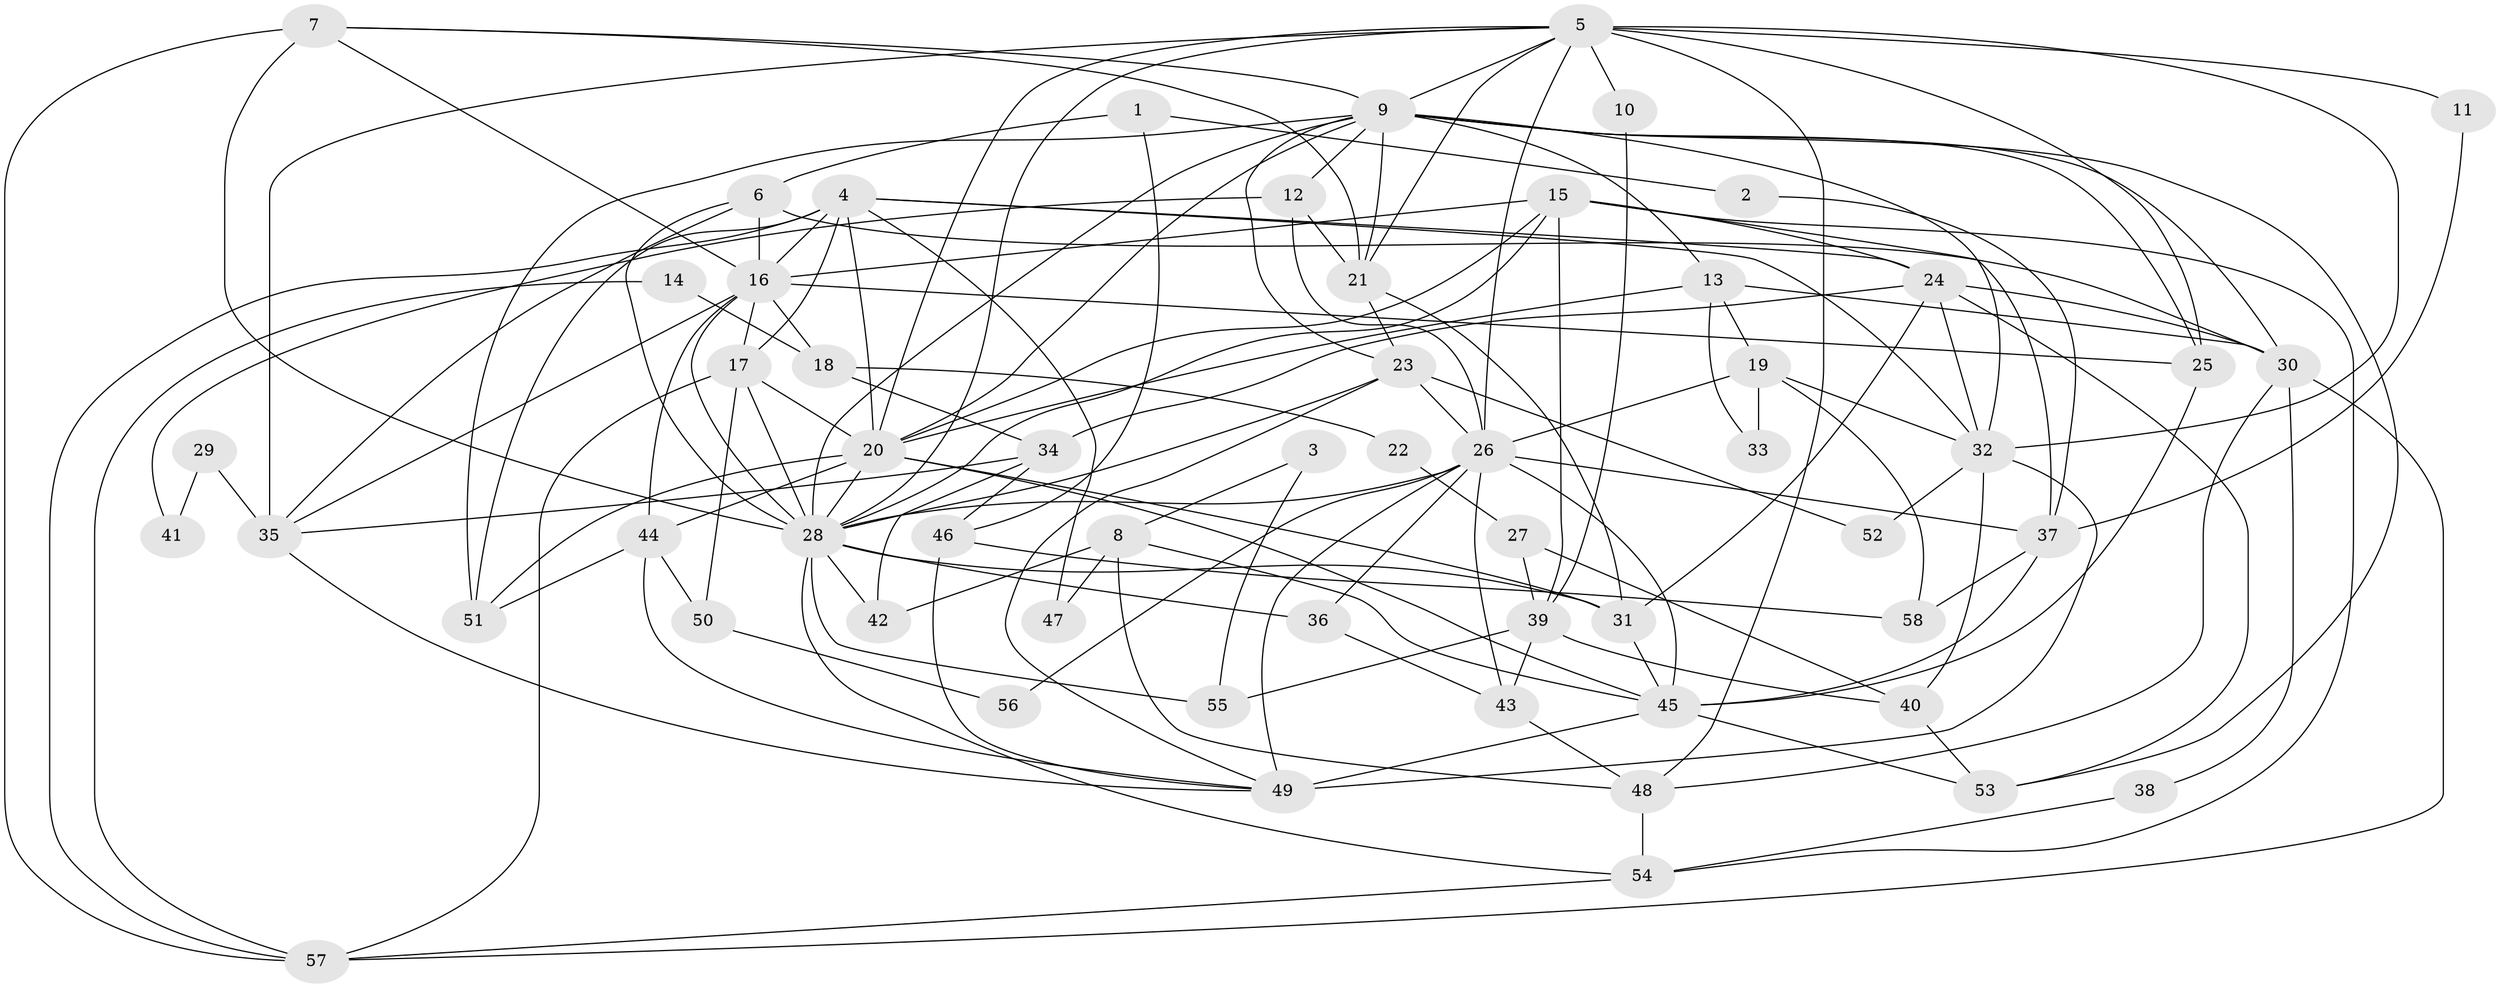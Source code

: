 // original degree distribution, {3: 0.22413793103448276, 2: 0.1896551724137931, 5: 0.1896551724137931, 9: 0.008620689655172414, 4: 0.25, 6: 0.07758620689655173, 8: 0.034482758620689655, 7: 0.02586206896551724}
// Generated by graph-tools (version 1.1) at 2025/51/03/04/25 22:51:01]
// undirected, 58 vertices, 147 edges
graph export_dot {
  node [color=gray90,style=filled];
  1;
  2;
  3;
  4;
  5;
  6;
  7;
  8;
  9;
  10;
  11;
  12;
  13;
  14;
  15;
  16;
  17;
  18;
  19;
  20;
  21;
  22;
  23;
  24;
  25;
  26;
  27;
  28;
  29;
  30;
  31;
  32;
  33;
  34;
  35;
  36;
  37;
  38;
  39;
  40;
  41;
  42;
  43;
  44;
  45;
  46;
  47;
  48;
  49;
  50;
  51;
  52;
  53;
  54;
  55;
  56;
  57;
  58;
  1 -- 2 [weight=1.0];
  1 -- 6 [weight=1.0];
  1 -- 46 [weight=1.0];
  2 -- 37 [weight=1.0];
  3 -- 8 [weight=1.0];
  3 -- 55 [weight=1.0];
  4 -- 16 [weight=1.0];
  4 -- 17 [weight=2.0];
  4 -- 20 [weight=1.0];
  4 -- 24 [weight=1.0];
  4 -- 32 [weight=1.0];
  4 -- 47 [weight=1.0];
  4 -- 51 [weight=1.0];
  4 -- 57 [weight=1.0];
  5 -- 9 [weight=1.0];
  5 -- 10 [weight=1.0];
  5 -- 11 [weight=1.0];
  5 -- 20 [weight=2.0];
  5 -- 21 [weight=1.0];
  5 -- 25 [weight=2.0];
  5 -- 26 [weight=1.0];
  5 -- 28 [weight=1.0];
  5 -- 32 [weight=3.0];
  5 -- 35 [weight=2.0];
  5 -- 48 [weight=1.0];
  6 -- 16 [weight=1.0];
  6 -- 28 [weight=2.0];
  6 -- 30 [weight=3.0];
  6 -- 35 [weight=1.0];
  7 -- 9 [weight=1.0];
  7 -- 16 [weight=2.0];
  7 -- 21 [weight=1.0];
  7 -- 28 [weight=1.0];
  7 -- 57 [weight=1.0];
  8 -- 42 [weight=1.0];
  8 -- 45 [weight=1.0];
  8 -- 47 [weight=1.0];
  8 -- 48 [weight=1.0];
  9 -- 12 [weight=1.0];
  9 -- 13 [weight=1.0];
  9 -- 20 [weight=1.0];
  9 -- 21 [weight=1.0];
  9 -- 23 [weight=1.0];
  9 -- 25 [weight=1.0];
  9 -- 28 [weight=1.0];
  9 -- 30 [weight=1.0];
  9 -- 32 [weight=1.0];
  9 -- 51 [weight=1.0];
  9 -- 53 [weight=1.0];
  10 -- 39 [weight=1.0];
  11 -- 37 [weight=1.0];
  12 -- 21 [weight=2.0];
  12 -- 26 [weight=1.0];
  12 -- 41 [weight=1.0];
  13 -- 19 [weight=1.0];
  13 -- 20 [weight=1.0];
  13 -- 30 [weight=1.0];
  13 -- 33 [weight=1.0];
  14 -- 18 [weight=1.0];
  14 -- 57 [weight=1.0];
  15 -- 16 [weight=1.0];
  15 -- 20 [weight=2.0];
  15 -- 24 [weight=1.0];
  15 -- 28 [weight=1.0];
  15 -- 37 [weight=1.0];
  15 -- 39 [weight=1.0];
  15 -- 54 [weight=1.0];
  16 -- 17 [weight=1.0];
  16 -- 18 [weight=1.0];
  16 -- 25 [weight=1.0];
  16 -- 28 [weight=1.0];
  16 -- 35 [weight=1.0];
  16 -- 44 [weight=1.0];
  17 -- 20 [weight=1.0];
  17 -- 28 [weight=1.0];
  17 -- 50 [weight=1.0];
  17 -- 57 [weight=1.0];
  18 -- 22 [weight=1.0];
  18 -- 34 [weight=1.0];
  19 -- 26 [weight=1.0];
  19 -- 32 [weight=3.0];
  19 -- 33 [weight=1.0];
  19 -- 58 [weight=1.0];
  20 -- 28 [weight=4.0];
  20 -- 31 [weight=2.0];
  20 -- 44 [weight=1.0];
  20 -- 45 [weight=1.0];
  20 -- 51 [weight=1.0];
  21 -- 23 [weight=1.0];
  21 -- 31 [weight=1.0];
  22 -- 27 [weight=1.0];
  23 -- 26 [weight=1.0];
  23 -- 28 [weight=1.0];
  23 -- 49 [weight=1.0];
  23 -- 52 [weight=1.0];
  24 -- 30 [weight=1.0];
  24 -- 31 [weight=1.0];
  24 -- 32 [weight=1.0];
  24 -- 34 [weight=1.0];
  24 -- 53 [weight=1.0];
  25 -- 45 [weight=1.0];
  26 -- 28 [weight=1.0];
  26 -- 36 [weight=1.0];
  26 -- 37 [weight=1.0];
  26 -- 43 [weight=1.0];
  26 -- 45 [weight=1.0];
  26 -- 49 [weight=1.0];
  26 -- 56 [weight=1.0];
  27 -- 39 [weight=1.0];
  27 -- 40 [weight=1.0];
  28 -- 31 [weight=2.0];
  28 -- 36 [weight=1.0];
  28 -- 42 [weight=1.0];
  28 -- 54 [weight=1.0];
  28 -- 55 [weight=1.0];
  29 -- 35 [weight=2.0];
  29 -- 41 [weight=1.0];
  30 -- 38 [weight=1.0];
  30 -- 48 [weight=1.0];
  30 -- 57 [weight=1.0];
  31 -- 45 [weight=1.0];
  32 -- 40 [weight=1.0];
  32 -- 49 [weight=3.0];
  32 -- 52 [weight=1.0];
  34 -- 35 [weight=2.0];
  34 -- 42 [weight=1.0];
  34 -- 46 [weight=1.0];
  35 -- 49 [weight=1.0];
  36 -- 43 [weight=1.0];
  37 -- 45 [weight=1.0];
  37 -- 58 [weight=1.0];
  38 -- 54 [weight=1.0];
  39 -- 40 [weight=1.0];
  39 -- 43 [weight=1.0];
  39 -- 55 [weight=1.0];
  40 -- 53 [weight=1.0];
  43 -- 48 [weight=1.0];
  44 -- 49 [weight=1.0];
  44 -- 50 [weight=1.0];
  44 -- 51 [weight=1.0];
  45 -- 49 [weight=1.0];
  45 -- 53 [weight=1.0];
  46 -- 49 [weight=1.0];
  46 -- 58 [weight=1.0];
  48 -- 54 [weight=1.0];
  50 -- 56 [weight=1.0];
  54 -- 57 [weight=1.0];
}
